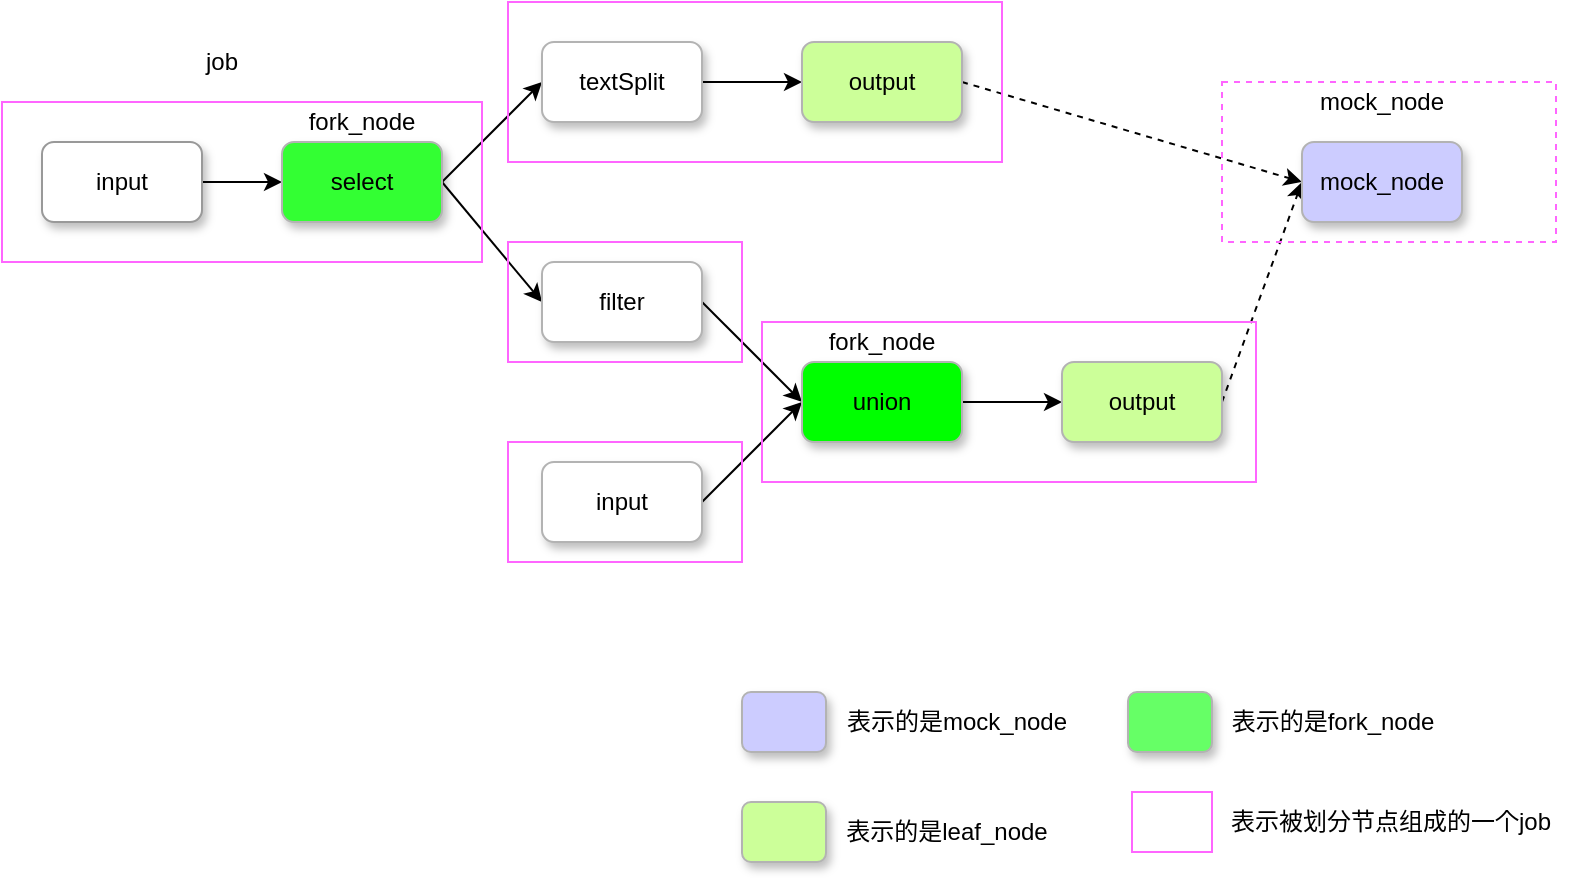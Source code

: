 <mxfile version="12.7.0" type="github">
  <diagram id="M_dirfUd4a91RtG49mVg" name="Page-1">
    <mxGraphModel dx="1109" dy="508" grid="1" gridSize="10" guides="1" tooltips="1" connect="1" arrows="1" fold="1" page="1" pageScale="1" pageWidth="827" pageHeight="1169" math="0" shadow="0">
      <root>
        <mxCell id="0"/>
        <mxCell id="1" parent="0"/>
        <mxCell id="9G03GbZR6taJ4nQDHWax-11" style="edgeStyle=none;rounded=0;orthogonalLoop=1;jettySize=auto;html=1;exitX=1;exitY=0.5;exitDx=0;exitDy=0;entryX=0;entryY=0.5;entryDx=0;entryDy=0;" parent="1" source="9G03GbZR6taJ4nQDHWax-1" target="9G03GbZR6taJ4nQDHWax-4" edge="1">
          <mxGeometry relative="1" as="geometry"/>
        </mxCell>
        <mxCell id="9G03GbZR6taJ4nQDHWax-1" value="input" style="rounded=1;whiteSpace=wrap;html=1;shadow=1;strokeColor=#999999;" parent="1" vertex="1">
          <mxGeometry x="60" y="130" width="80" height="40" as="geometry"/>
        </mxCell>
        <mxCell id="9G03GbZR6taJ4nQDHWax-7" style="rounded=0;orthogonalLoop=1;jettySize=auto;html=1;exitX=1;exitY=0.5;exitDx=0;exitDy=0;entryX=0;entryY=0.5;entryDx=0;entryDy=0;" parent="1" source="9G03GbZR6taJ4nQDHWax-4" target="9G03GbZR6taJ4nQDHWax-5" edge="1">
          <mxGeometry relative="1" as="geometry"/>
        </mxCell>
        <mxCell id="9G03GbZR6taJ4nQDHWax-9" style="edgeStyle=none;rounded=0;orthogonalLoop=1;jettySize=auto;html=1;exitX=1;exitY=0.5;exitDx=0;exitDy=0;entryX=0;entryY=0.5;entryDx=0;entryDy=0;" parent="1" source="9G03GbZR6taJ4nQDHWax-4" target="9G03GbZR6taJ4nQDHWax-8" edge="1">
          <mxGeometry relative="1" as="geometry"/>
        </mxCell>
        <mxCell id="9G03GbZR6taJ4nQDHWax-4" value="select" style="rounded=1;whiteSpace=wrap;html=1;shadow=1;strokeColor=#B3B3B3;fillColor=#33FF33;" parent="1" vertex="1">
          <mxGeometry x="180" y="130" width="80" height="40" as="geometry"/>
        </mxCell>
        <mxCell id="Zzy0RxifWcgGenKRZsW1-2" style="edgeStyle=orthogonalEdgeStyle;rounded=0;orthogonalLoop=1;jettySize=auto;html=1;exitX=1;exitY=0.5;exitDx=0;exitDy=0;entryX=0;entryY=0.5;entryDx=0;entryDy=0;" parent="1" source="9G03GbZR6taJ4nQDHWax-5" target="Zzy0RxifWcgGenKRZsW1-1" edge="1">
          <mxGeometry relative="1" as="geometry"/>
        </mxCell>
        <mxCell id="9G03GbZR6taJ4nQDHWax-5" value="textSplit" style="rounded=1;whiteSpace=wrap;html=1;shadow=1;strokeColor=#B3B3B3;" parent="1" vertex="1">
          <mxGeometry x="310" y="80" width="80" height="40" as="geometry"/>
        </mxCell>
        <mxCell id="9G03GbZR6taJ4nQDHWax-15" style="edgeStyle=none;rounded=0;orthogonalLoop=1;jettySize=auto;html=1;exitX=1;exitY=0.5;exitDx=0;exitDy=0;entryX=0;entryY=0.5;entryDx=0;entryDy=0;" parent="1" source="9G03GbZR6taJ4nQDHWax-8" target="9G03GbZR6taJ4nQDHWax-14" edge="1">
          <mxGeometry relative="1" as="geometry"/>
        </mxCell>
        <mxCell id="9G03GbZR6taJ4nQDHWax-8" value="filter" style="rounded=1;whiteSpace=wrap;html=1;shadow=1;strokeColor=#B3B3B3;" parent="1" vertex="1">
          <mxGeometry x="310" y="190" width="80" height="40" as="geometry"/>
        </mxCell>
        <mxCell id="9G03GbZR6taJ4nQDHWax-18" style="edgeStyle=none;rounded=0;orthogonalLoop=1;jettySize=auto;html=1;exitX=1;exitY=0.5;exitDx=0;exitDy=0;entryX=0;entryY=0.5;entryDx=0;entryDy=0;" parent="1" source="9G03GbZR6taJ4nQDHWax-12" target="9G03GbZR6taJ4nQDHWax-14" edge="1">
          <mxGeometry relative="1" as="geometry"/>
        </mxCell>
        <mxCell id="9G03GbZR6taJ4nQDHWax-12" value="input" style="rounded=1;whiteSpace=wrap;html=1;shadow=1;strokeColor=#B3B3B3;" parent="1" vertex="1">
          <mxGeometry x="310" y="290" width="80" height="40" as="geometry"/>
        </mxCell>
        <mxCell id="9G03GbZR6taJ4nQDHWax-19" style="edgeStyle=none;rounded=0;orthogonalLoop=1;jettySize=auto;html=1;exitX=1;exitY=0.5;exitDx=0;exitDy=0;entryX=0;entryY=0.5;entryDx=0;entryDy=0;" parent="1" source="9G03GbZR6taJ4nQDHWax-14" target="9G03GbZR6taJ4nQDHWax-17" edge="1">
          <mxGeometry relative="1" as="geometry"/>
        </mxCell>
        <mxCell id="9G03GbZR6taJ4nQDHWax-14" value="union" style="rounded=1;whiteSpace=wrap;html=1;shadow=1;strokeColor=#B3B3B3;fillColor=#00FF00;" parent="1" vertex="1">
          <mxGeometry x="440" y="240" width="80" height="40" as="geometry"/>
        </mxCell>
        <mxCell id="Zzy0RxifWcgGenKRZsW1-12" style="rounded=0;orthogonalLoop=1;jettySize=auto;html=1;exitX=1;exitY=0.5;exitDx=0;exitDy=0;entryX=0;entryY=0.5;entryDx=0;entryDy=0;dashed=1;" parent="1" source="9G03GbZR6taJ4nQDHWax-17" target="Zzy0RxifWcgGenKRZsW1-11" edge="1">
          <mxGeometry relative="1" as="geometry"/>
        </mxCell>
        <mxCell id="9G03GbZR6taJ4nQDHWax-17" value="output" style="rounded=1;whiteSpace=wrap;html=1;shadow=1;strokeColor=#B3B3B3;fillColor=#CCFF99;" parent="1" vertex="1">
          <mxGeometry x="570" y="240" width="80" height="40" as="geometry"/>
        </mxCell>
        <mxCell id="Zzy0RxifWcgGenKRZsW1-14" style="edgeStyle=none;rounded=0;orthogonalLoop=1;jettySize=auto;html=1;exitX=1;exitY=0.5;exitDx=0;exitDy=0;entryX=0;entryY=0.5;entryDx=0;entryDy=0;dashed=1;" parent="1" source="Zzy0RxifWcgGenKRZsW1-1" target="Zzy0RxifWcgGenKRZsW1-11" edge="1">
          <mxGeometry relative="1" as="geometry"/>
        </mxCell>
        <mxCell id="Zzy0RxifWcgGenKRZsW1-1" value="output" style="rounded=1;whiteSpace=wrap;html=1;shadow=1;strokeColor=#B3B3B3;fillColor=#CCFF99;" parent="1" vertex="1">
          <mxGeometry x="440" y="80" width="80" height="40" as="geometry"/>
        </mxCell>
        <mxCell id="Zzy0RxifWcgGenKRZsW1-6" value="" style="rounded=0;whiteSpace=wrap;html=1;shadow=0;strokeColor=#FF66FF;fillColor=none;" parent="1" vertex="1">
          <mxGeometry x="40" y="110" width="240" height="80" as="geometry"/>
        </mxCell>
        <mxCell id="Zzy0RxifWcgGenKRZsW1-8" value="" style="rounded=0;whiteSpace=wrap;html=1;shadow=0;strokeColor=#FF66FF;fillColor=none;" parent="1" vertex="1">
          <mxGeometry x="293" y="180" width="117" height="60" as="geometry"/>
        </mxCell>
        <mxCell id="Zzy0RxifWcgGenKRZsW1-9" value="" style="rounded=0;whiteSpace=wrap;html=1;shadow=0;strokeColor=#FF66FF;fillColor=none;" parent="1" vertex="1">
          <mxGeometry x="293" y="280" width="117" height="60" as="geometry"/>
        </mxCell>
        <mxCell id="Zzy0RxifWcgGenKRZsW1-10" value="" style="rounded=0;whiteSpace=wrap;html=1;shadow=0;strokeColor=#FF66FF;fillColor=none;" parent="1" vertex="1">
          <mxGeometry x="293" y="60" width="247" height="80" as="geometry"/>
        </mxCell>
        <mxCell id="Zzy0RxifWcgGenKRZsW1-11" value="mock_node" style="rounded=1;whiteSpace=wrap;html=1;shadow=1;strokeColor=#B3B3B3;fillColor=#CCCCFF;" parent="1" vertex="1">
          <mxGeometry x="690" y="130" width="80" height="40" as="geometry"/>
        </mxCell>
        <mxCell id="Zzy0RxifWcgGenKRZsW1-15" value="mock_node" style="text;html=1;strokeColor=none;fillColor=none;align=center;verticalAlign=middle;whiteSpace=wrap;rounded=0;shadow=0;" parent="1" vertex="1">
          <mxGeometry x="710" y="100" width="40" height="20" as="geometry"/>
        </mxCell>
        <mxCell id="Zzy0RxifWcgGenKRZsW1-16" value="fork_node" style="text;html=1;strokeColor=none;fillColor=none;align=center;verticalAlign=middle;whiteSpace=wrap;rounded=0;shadow=0;" parent="1" vertex="1">
          <mxGeometry x="460" y="220" width="40" height="20" as="geometry"/>
        </mxCell>
        <mxCell id="Zzy0RxifWcgGenKRZsW1-17" value="fork_node" style="text;html=1;strokeColor=none;fillColor=none;align=center;verticalAlign=middle;whiteSpace=wrap;rounded=0;shadow=0;" parent="1" vertex="1">
          <mxGeometry x="200" y="110" width="40" height="20" as="geometry"/>
        </mxCell>
        <mxCell id="Zzy0RxifWcgGenKRZsW1-19" value="job" style="text;html=1;strokeColor=none;fillColor=none;align=center;verticalAlign=middle;whiteSpace=wrap;rounded=0;shadow=0;" parent="1" vertex="1">
          <mxGeometry x="130" y="80" width="40" height="20" as="geometry"/>
        </mxCell>
        <mxCell id="Zzy0RxifWcgGenKRZsW1-20" value="" style="rounded=0;whiteSpace=wrap;html=1;shadow=0;strokeColor=#FF66FF;fillColor=none;dashed=1;" parent="1" vertex="1">
          <mxGeometry x="650" y="100" width="167" height="80" as="geometry"/>
        </mxCell>
        <mxCell id="uUodR2btJpkQ9OOTqiJk-1" value="" style="rounded=0;whiteSpace=wrap;html=1;shadow=0;strokeColor=#FF66FF;fillColor=none;" parent="1" vertex="1">
          <mxGeometry x="605" y="455" width="40" height="30" as="geometry"/>
        </mxCell>
        <mxCell id="uUodR2btJpkQ9OOTqiJk-2" value="表示被划分节点组成的一个job" style="text;html=1;align=center;verticalAlign=middle;resizable=0;points=[];autosize=1;" parent="1" vertex="1">
          <mxGeometry x="643.5" y="460" width="180" height="20" as="geometry"/>
        </mxCell>
        <mxCell id="uUodR2btJpkQ9OOTqiJk-10" value="表示的是fork_node" style="text;html=1;align=center;verticalAlign=middle;resizable=0;points=[];autosize=1;" parent="1" vertex="1">
          <mxGeometry x="645" y="410" width="120" height="20" as="geometry"/>
        </mxCell>
        <mxCell id="uUodR2btJpkQ9OOTqiJk-12" value="" style="rounded=1;whiteSpace=wrap;html=1;shadow=1;strokeColor=#B3B3B3;fillColor=#CCCCFF;" parent="1" vertex="1">
          <mxGeometry x="410" y="405" width="42" height="30" as="geometry"/>
        </mxCell>
        <mxCell id="uUodR2btJpkQ9OOTqiJk-13" value="表示的是mock_node" style="text;html=1;align=center;verticalAlign=middle;resizable=0;points=[];autosize=1;" parent="1" vertex="1">
          <mxGeometry x="452" y="410" width="130" height="20" as="geometry"/>
        </mxCell>
        <mxCell id="uUodR2btJpkQ9OOTqiJk-14" value="" style="rounded=1;whiteSpace=wrap;html=1;shadow=1;strokeColor=#B3B3B3;fillColor=#66FF66;" parent="1" vertex="1">
          <mxGeometry x="603" y="405" width="42" height="30" as="geometry"/>
        </mxCell>
        <mxCell id="HwFJusYSWP0cop9RlYw7-3" value="" style="rounded=0;whiteSpace=wrap;html=1;shadow=0;strokeColor=#FF66FF;fillColor=none;" vertex="1" parent="1">
          <mxGeometry x="420" y="220" width="247" height="80" as="geometry"/>
        </mxCell>
        <mxCell id="HwFJusYSWP0cop9RlYw7-8" value="" style="rounded=1;whiteSpace=wrap;html=1;shadow=1;strokeColor=#B3B3B3;fillColor=#CCFF99;" vertex="1" parent="1">
          <mxGeometry x="410" y="460" width="42" height="30" as="geometry"/>
        </mxCell>
        <mxCell id="HwFJusYSWP0cop9RlYw7-9" value="表示的是leaf_node" style="text;html=1;align=center;verticalAlign=middle;resizable=0;points=[];autosize=1;" vertex="1" parent="1">
          <mxGeometry x="452" y="465" width="120" height="20" as="geometry"/>
        </mxCell>
      </root>
    </mxGraphModel>
  </diagram>
</mxfile>
